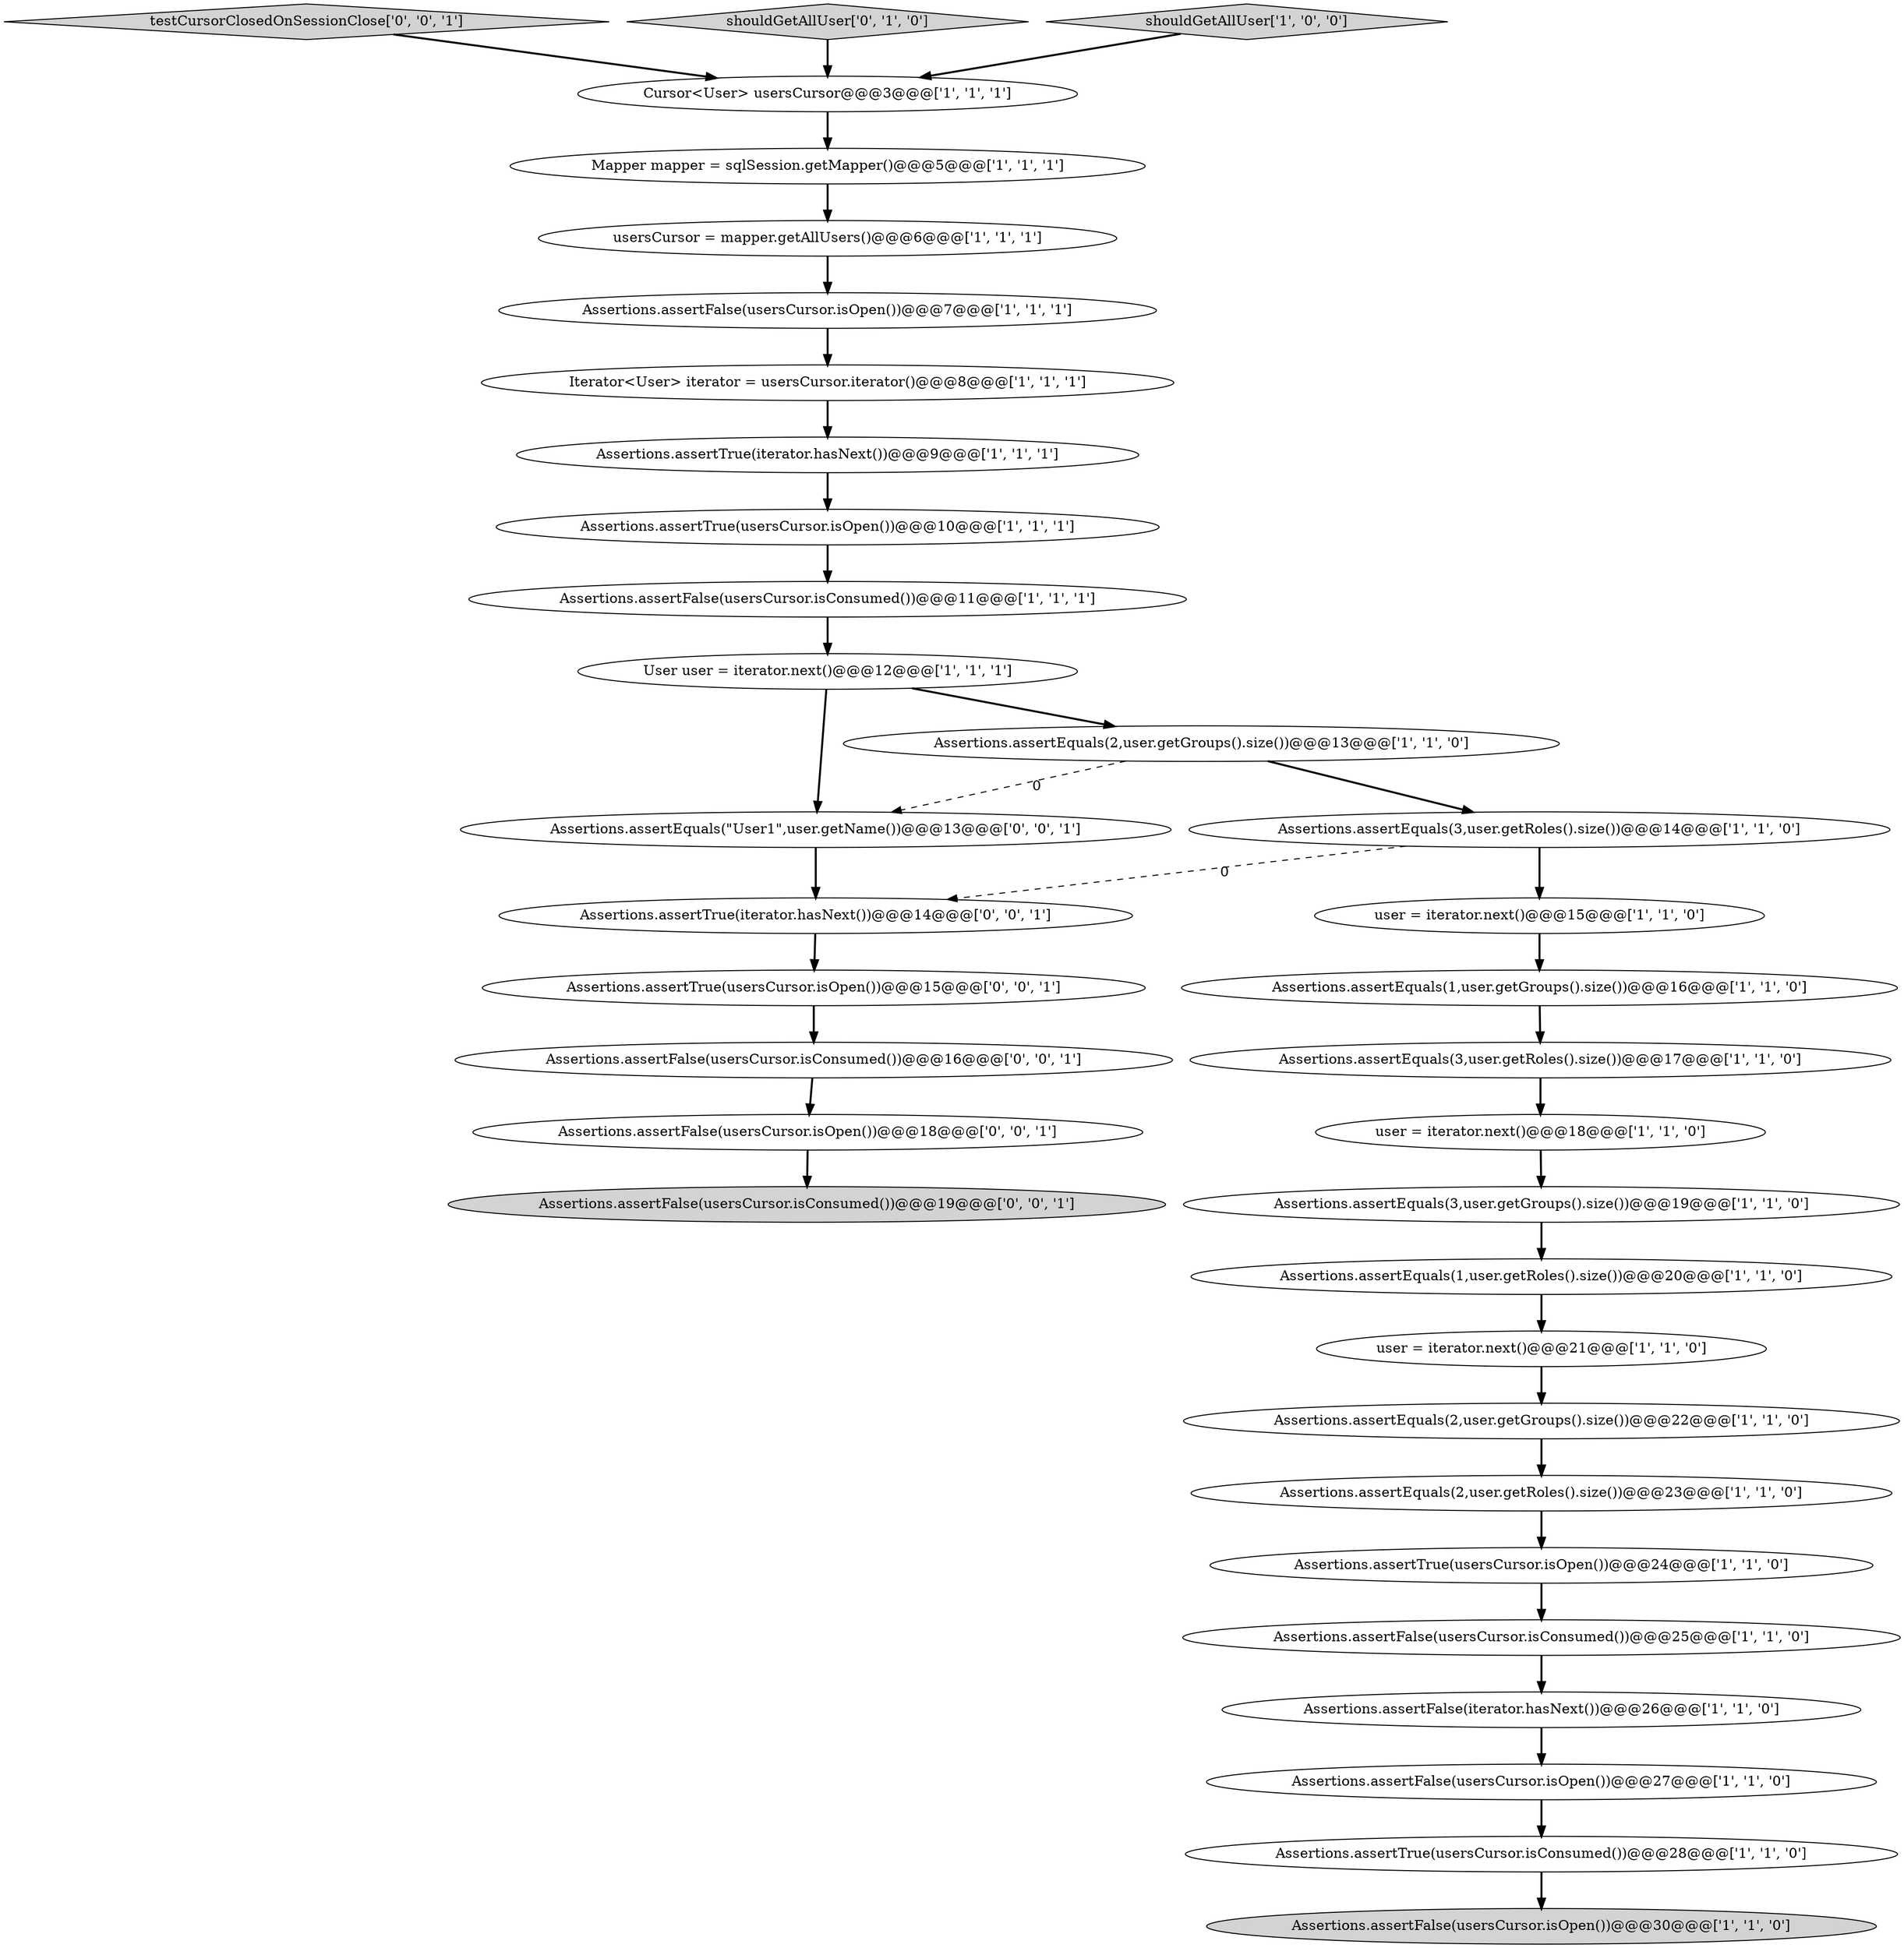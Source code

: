 digraph {
33 [style = filled, label = "testCursorClosedOnSessionClose['0', '0', '1']", fillcolor = lightgray, shape = diamond image = "AAA0AAABBB3BBB"];
21 [style = filled, label = "Assertions.assertEquals(2,user.getGroups().size())@@@22@@@['1', '1', '0']", fillcolor = white, shape = ellipse image = "AAA0AAABBB1BBB"];
12 [style = filled, label = "Assertions.assertTrue(usersCursor.isOpen())@@@10@@@['1', '1', '1']", fillcolor = white, shape = ellipse image = "AAA0AAABBB1BBB"];
27 [style = filled, label = "shouldGetAllUser['0', '1', '0']", fillcolor = lightgray, shape = diamond image = "AAA0AAABBB2BBB"];
22 [style = filled, label = "user = iterator.next()@@@18@@@['1', '1', '0']", fillcolor = white, shape = ellipse image = "AAA0AAABBB1BBB"];
30 [style = filled, label = "Assertions.assertTrue(usersCursor.isOpen())@@@15@@@['0', '0', '1']", fillcolor = white, shape = ellipse image = "AAA0AAABBB3BBB"];
20 [style = filled, label = "Assertions.assertFalse(usersCursor.isConsumed())@@@11@@@['1', '1', '1']", fillcolor = white, shape = ellipse image = "AAA0AAABBB1BBB"];
14 [style = filled, label = "Assertions.assertFalse(usersCursor.isOpen())@@@7@@@['1', '1', '1']", fillcolor = white, shape = ellipse image = "AAA0AAABBB1BBB"];
28 [style = filled, label = "Assertions.assertFalse(usersCursor.isConsumed())@@@19@@@['0', '0', '1']", fillcolor = lightgray, shape = ellipse image = "AAA0AAABBB3BBB"];
0 [style = filled, label = "Assertions.assertEquals(3,user.getRoles().size())@@@17@@@['1', '1', '0']", fillcolor = white, shape = ellipse image = "AAA0AAABBB1BBB"];
6 [style = filled, label = "Assertions.assertFalse(usersCursor.isOpen())@@@27@@@['1', '1', '0']", fillcolor = white, shape = ellipse image = "AAA0AAABBB1BBB"];
4 [style = filled, label = "Assertions.assertEquals(3,user.getRoles().size())@@@14@@@['1', '1', '0']", fillcolor = white, shape = ellipse image = "AAA0AAABBB1BBB"];
11 [style = filled, label = "usersCursor = mapper.getAllUsers()@@@6@@@['1', '1', '1']", fillcolor = white, shape = ellipse image = "AAA0AAABBB1BBB"];
9 [style = filled, label = "Assertions.assertEquals(1,user.getGroups().size())@@@16@@@['1', '1', '0']", fillcolor = white, shape = ellipse image = "AAA0AAABBB1BBB"];
17 [style = filled, label = "Assertions.assertTrue(usersCursor.isConsumed())@@@28@@@['1', '1', '0']", fillcolor = white, shape = ellipse image = "AAA0AAABBB1BBB"];
8 [style = filled, label = "Assertions.assertEquals(1,user.getRoles().size())@@@20@@@['1', '1', '0']", fillcolor = white, shape = ellipse image = "AAA0AAABBB1BBB"];
23 [style = filled, label = "Assertions.assertFalse(iterator.hasNext())@@@26@@@['1', '1', '0']", fillcolor = white, shape = ellipse image = "AAA0AAABBB1BBB"];
26 [style = filled, label = "Assertions.assertTrue(iterator.hasNext())@@@9@@@['1', '1', '1']", fillcolor = white, shape = ellipse image = "AAA0AAABBB1BBB"];
13 [style = filled, label = "Assertions.assertFalse(usersCursor.isConsumed())@@@25@@@['1', '1', '0']", fillcolor = white, shape = ellipse image = "AAA0AAABBB1BBB"];
19 [style = filled, label = "Assertions.assertTrue(usersCursor.isOpen())@@@24@@@['1', '1', '0']", fillcolor = white, shape = ellipse image = "AAA0AAABBB1BBB"];
3 [style = filled, label = "Assertions.assertEquals(3,user.getGroups().size())@@@19@@@['1', '1', '0']", fillcolor = white, shape = ellipse image = "AAA0AAABBB1BBB"];
15 [style = filled, label = "Mapper mapper = sqlSession.getMapper()@@@5@@@['1', '1', '1']", fillcolor = white, shape = ellipse image = "AAA0AAABBB1BBB"];
31 [style = filled, label = "Assertions.assertEquals(\"User1\",user.getName())@@@13@@@['0', '0', '1']", fillcolor = white, shape = ellipse image = "AAA0AAABBB3BBB"];
32 [style = filled, label = "Assertions.assertFalse(usersCursor.isOpen())@@@18@@@['0', '0', '1']", fillcolor = white, shape = ellipse image = "AAA0AAABBB3BBB"];
1 [style = filled, label = "Iterator<User> iterator = usersCursor.iterator()@@@8@@@['1', '1', '1']", fillcolor = white, shape = ellipse image = "AAA0AAABBB1BBB"];
7 [style = filled, label = "User user = iterator.next()@@@12@@@['1', '1', '1']", fillcolor = white, shape = ellipse image = "AAA0AAABBB1BBB"];
2 [style = filled, label = "Assertions.assertFalse(usersCursor.isOpen())@@@30@@@['1', '1', '0']", fillcolor = lightgray, shape = ellipse image = "AAA0AAABBB1BBB"];
25 [style = filled, label = "user = iterator.next()@@@21@@@['1', '1', '0']", fillcolor = white, shape = ellipse image = "AAA0AAABBB1BBB"];
5 [style = filled, label = "Cursor<User> usersCursor@@@3@@@['1', '1', '1']", fillcolor = white, shape = ellipse image = "AAA0AAABBB1BBB"];
29 [style = filled, label = "Assertions.assertFalse(usersCursor.isConsumed())@@@16@@@['0', '0', '1']", fillcolor = white, shape = ellipse image = "AAA0AAABBB3BBB"];
18 [style = filled, label = "user = iterator.next()@@@15@@@['1', '1', '0']", fillcolor = white, shape = ellipse image = "AAA0AAABBB1BBB"];
24 [style = filled, label = "shouldGetAllUser['1', '0', '0']", fillcolor = lightgray, shape = diamond image = "AAA0AAABBB1BBB"];
10 [style = filled, label = "Assertions.assertEquals(2,user.getRoles().size())@@@23@@@['1', '1', '0']", fillcolor = white, shape = ellipse image = "AAA0AAABBB1BBB"];
16 [style = filled, label = "Assertions.assertEquals(2,user.getGroups().size())@@@13@@@['1', '1', '0']", fillcolor = white, shape = ellipse image = "AAA0AAABBB1BBB"];
34 [style = filled, label = "Assertions.assertTrue(iterator.hasNext())@@@14@@@['0', '0', '1']", fillcolor = white, shape = ellipse image = "AAA0AAABBB3BBB"];
6->17 [style = bold, label=""];
21->10 [style = bold, label=""];
9->0 [style = bold, label=""];
16->31 [style = dashed, label="0"];
11->14 [style = bold, label=""];
10->19 [style = bold, label=""];
12->20 [style = bold, label=""];
5->15 [style = bold, label=""];
4->18 [style = bold, label=""];
7->31 [style = bold, label=""];
33->5 [style = bold, label=""];
1->26 [style = bold, label=""];
34->30 [style = bold, label=""];
30->29 [style = bold, label=""];
14->1 [style = bold, label=""];
24->5 [style = bold, label=""];
31->34 [style = bold, label=""];
22->3 [style = bold, label=""];
26->12 [style = bold, label=""];
15->11 [style = bold, label=""];
19->13 [style = bold, label=""];
17->2 [style = bold, label=""];
3->8 [style = bold, label=""];
0->22 [style = bold, label=""];
23->6 [style = bold, label=""];
29->32 [style = bold, label=""];
7->16 [style = bold, label=""];
4->34 [style = dashed, label="0"];
18->9 [style = bold, label=""];
13->23 [style = bold, label=""];
27->5 [style = bold, label=""];
20->7 [style = bold, label=""];
16->4 [style = bold, label=""];
32->28 [style = bold, label=""];
8->25 [style = bold, label=""];
25->21 [style = bold, label=""];
}
